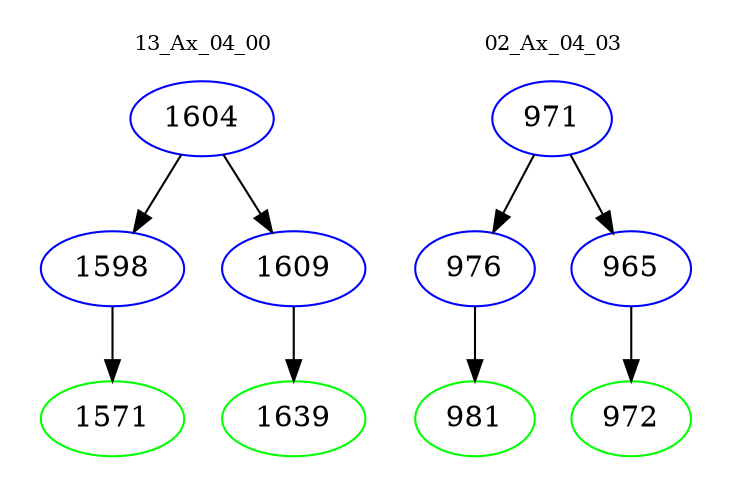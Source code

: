 digraph{
subgraph cluster_0 {
color = white
label = "13_Ax_04_00";
fontsize=10;
T0_1604 [label="1604", color="blue"]
T0_1604 -> T0_1598 [color="black"]
T0_1598 [label="1598", color="blue"]
T0_1598 -> T0_1571 [color="black"]
T0_1571 [label="1571", color="green"]
T0_1604 -> T0_1609 [color="black"]
T0_1609 [label="1609", color="blue"]
T0_1609 -> T0_1639 [color="black"]
T0_1639 [label="1639", color="green"]
}
subgraph cluster_1 {
color = white
label = "02_Ax_04_03";
fontsize=10;
T1_971 [label="971", color="blue"]
T1_971 -> T1_976 [color="black"]
T1_976 [label="976", color="blue"]
T1_976 -> T1_981 [color="black"]
T1_981 [label="981", color="green"]
T1_971 -> T1_965 [color="black"]
T1_965 [label="965", color="blue"]
T1_965 -> T1_972 [color="black"]
T1_972 [label="972", color="green"]
}
}
